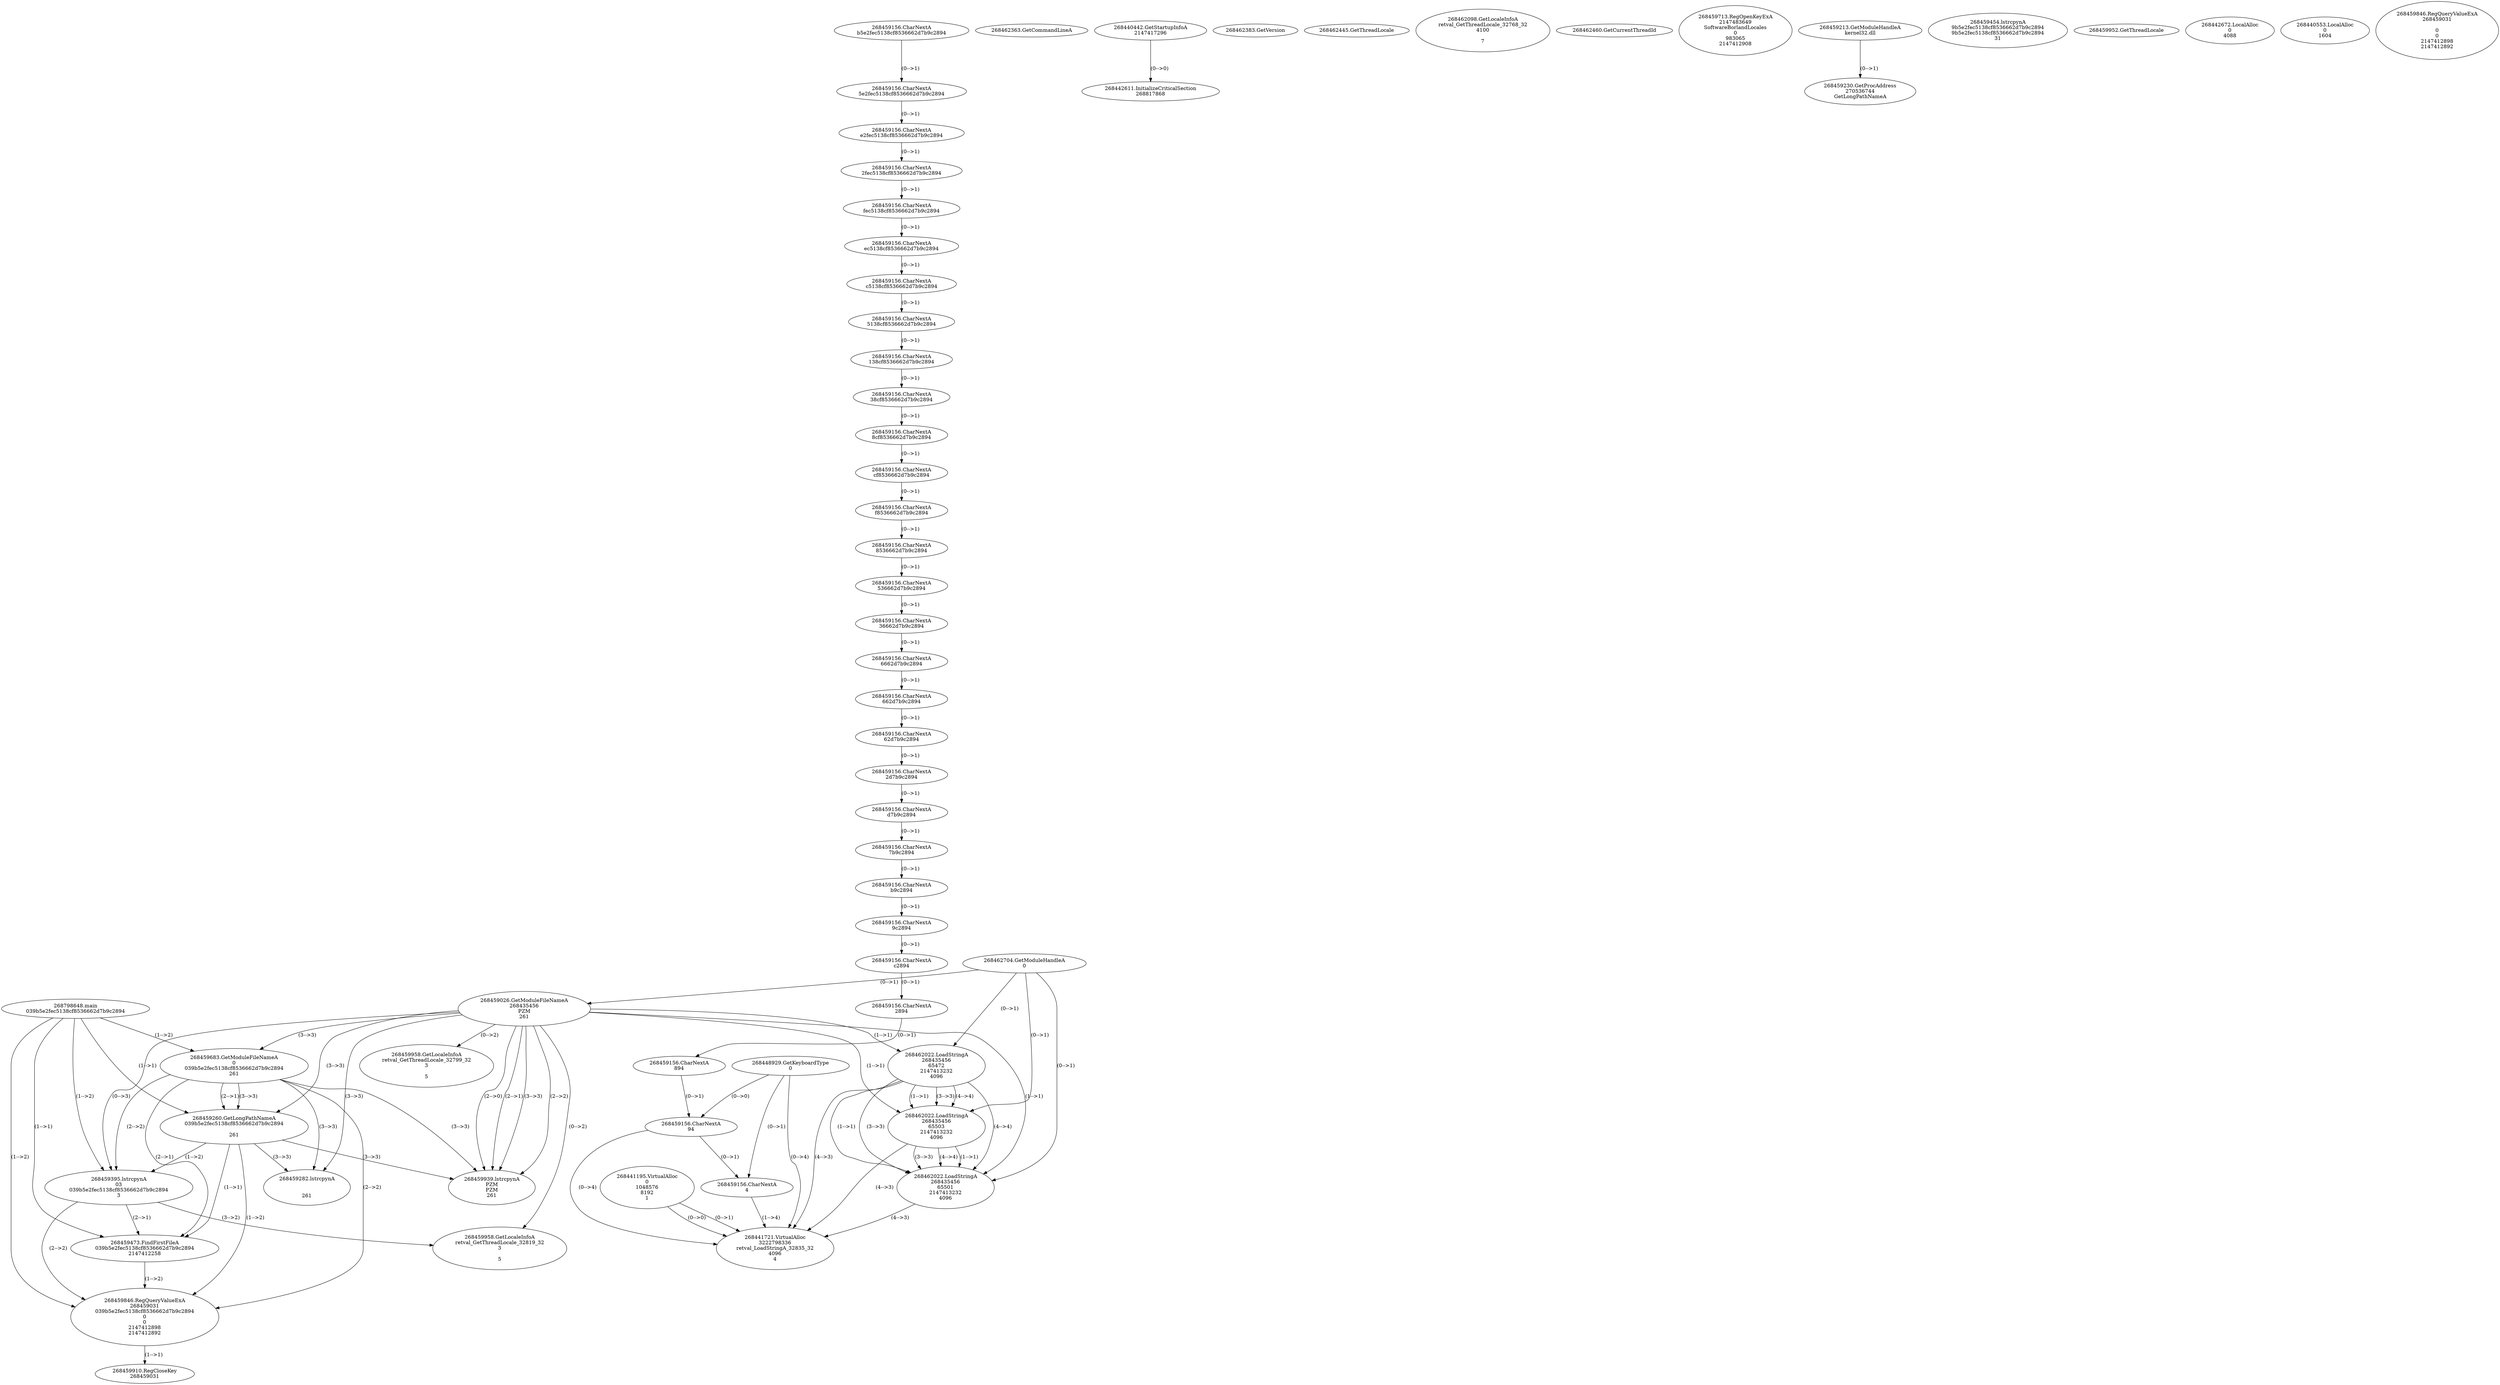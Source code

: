// Global SCDG with merge call
digraph {
	0 [label="268798648.main
039b5e2fec5138cf8536662d7b9c2894"]
	1 [label="268462704.GetModuleHandleA
0"]
	2 [label="268448929.GetKeyboardType
0"]
	3 [label="268462363.GetCommandLineA
"]
	4 [label="268440442.GetStartupInfoA
2147417296"]
	5 [label="268462383.GetVersion
"]
	6 [label="268462445.GetThreadLocale
"]
	7 [label="268462098.GetLocaleInfoA
retval_GetThreadLocale_32768_32
4100

7"]
	8 [label="268462460.GetCurrentThreadId
"]
	9 [label="268459026.GetModuleFileNameA
268435456
PZM
261"]
	1 -> 9 [label="(0-->1)"]
	10 [label="268459683.GetModuleFileNameA
0
039b5e2fec5138cf8536662d7b9c2894
261"]
	0 -> 10 [label="(1-->2)"]
	9 -> 10 [label="(3-->3)"]
	11 [label="268459713.RegOpenKeyExA
2147483649
Software\Borland\Locales
0
983065
2147412908"]
	12 [label="268459213.GetModuleHandleA
kernel32.dll"]
	13 [label="268459230.GetProcAddress
270536744
GetLongPathNameA"]
	12 -> 13 [label="(0-->1)"]
	14 [label="268459260.GetLongPathNameA
039b5e2fec5138cf8536662d7b9c2894

261"]
	0 -> 14 [label="(1-->1)"]
	10 -> 14 [label="(2-->1)"]
	9 -> 14 [label="(3-->3)"]
	10 -> 14 [label="(3-->3)"]
	15 [label="268459395.lstrcpynA
03
039b5e2fec5138cf8536662d7b9c2894
3"]
	0 -> 15 [label="(1-->2)"]
	10 -> 15 [label="(2-->2)"]
	14 -> 15 [label="(1-->2)"]
	9 -> 15 [label="(0-->3)"]
	16 [label="268459156.CharNextA
b5e2fec5138cf8536662d7b9c2894"]
	17 [label="268459156.CharNextA
5e2fec5138cf8536662d7b9c2894"]
	16 -> 17 [label="(0-->1)"]
	18 [label="268459156.CharNextA
e2fec5138cf8536662d7b9c2894"]
	17 -> 18 [label="(0-->1)"]
	19 [label="268459156.CharNextA
2fec5138cf8536662d7b9c2894"]
	18 -> 19 [label="(0-->1)"]
	20 [label="268459156.CharNextA
fec5138cf8536662d7b9c2894"]
	19 -> 20 [label="(0-->1)"]
	21 [label="268459156.CharNextA
ec5138cf8536662d7b9c2894"]
	20 -> 21 [label="(0-->1)"]
	22 [label="268459156.CharNextA
c5138cf8536662d7b9c2894"]
	21 -> 22 [label="(0-->1)"]
	23 [label="268459156.CharNextA
5138cf8536662d7b9c2894"]
	22 -> 23 [label="(0-->1)"]
	24 [label="268459156.CharNextA
138cf8536662d7b9c2894"]
	23 -> 24 [label="(0-->1)"]
	25 [label="268459156.CharNextA
38cf8536662d7b9c2894"]
	24 -> 25 [label="(0-->1)"]
	26 [label="268459156.CharNextA
8cf8536662d7b9c2894"]
	25 -> 26 [label="(0-->1)"]
	27 [label="268459156.CharNextA
cf8536662d7b9c2894"]
	26 -> 27 [label="(0-->1)"]
	28 [label="268459156.CharNextA
f8536662d7b9c2894"]
	27 -> 28 [label="(0-->1)"]
	29 [label="268459156.CharNextA
8536662d7b9c2894"]
	28 -> 29 [label="(0-->1)"]
	30 [label="268459156.CharNextA
536662d7b9c2894"]
	29 -> 30 [label="(0-->1)"]
	31 [label="268459156.CharNextA
36662d7b9c2894"]
	30 -> 31 [label="(0-->1)"]
	32 [label="268459156.CharNextA
6662d7b9c2894"]
	31 -> 32 [label="(0-->1)"]
	33 [label="268459156.CharNextA
662d7b9c2894"]
	32 -> 33 [label="(0-->1)"]
	34 [label="268459156.CharNextA
62d7b9c2894"]
	33 -> 34 [label="(0-->1)"]
	35 [label="268459156.CharNextA
2d7b9c2894"]
	34 -> 35 [label="(0-->1)"]
	36 [label="268459156.CharNextA
d7b9c2894"]
	35 -> 36 [label="(0-->1)"]
	37 [label="268459156.CharNextA
7b9c2894"]
	36 -> 37 [label="(0-->1)"]
	38 [label="268459156.CharNextA
b9c2894"]
	37 -> 38 [label="(0-->1)"]
	39 [label="268459156.CharNextA
9c2894"]
	38 -> 39 [label="(0-->1)"]
	40 [label="268459156.CharNextA
c2894"]
	39 -> 40 [label="(0-->1)"]
	41 [label="268459156.CharNextA
2894"]
	40 -> 41 [label="(0-->1)"]
	42 [label="268459156.CharNextA
894"]
	41 -> 42 [label="(0-->1)"]
	43 [label="268459156.CharNextA
94"]
	42 -> 43 [label="(0-->1)"]
	2 -> 43 [label="(0-->0)"]
	44 [label="268459156.CharNextA
4"]
	2 -> 44 [label="(0-->1)"]
	43 -> 44 [label="(0-->1)"]
	45 [label="268459454.lstrcpynA
9b5e2fec5138cf8536662d7b9c2894
9b5e2fec5138cf8536662d7b9c2894
31"]
	46 [label="268459473.FindFirstFileA
039b5e2fec5138cf8536662d7b9c2894
2147412258"]
	0 -> 46 [label="(1-->1)"]
	10 -> 46 [label="(2-->1)"]
	14 -> 46 [label="(1-->1)"]
	15 -> 46 [label="(2-->1)"]
	47 [label="268459846.RegQueryValueExA
268459031
039b5e2fec5138cf8536662d7b9c2894
0
0
2147412898
2147412892"]
	0 -> 47 [label="(1-->2)"]
	10 -> 47 [label="(2-->2)"]
	14 -> 47 [label="(1-->2)"]
	15 -> 47 [label="(2-->2)"]
	46 -> 47 [label="(1-->2)"]
	48 [label="268459910.RegCloseKey
268459031"]
	47 -> 48 [label="(1-->1)"]
	49 [label="268459939.lstrcpynA
PZM
PZM
261"]
	9 -> 49 [label="(2-->1)"]
	9 -> 49 [label="(2-->2)"]
	9 -> 49 [label="(3-->3)"]
	10 -> 49 [label="(3-->3)"]
	14 -> 49 [label="(3-->3)"]
	9 -> 49 [label="(2-->0)"]
	50 [label="268459952.GetThreadLocale
"]
	51 [label="268459958.GetLocaleInfoA
retval_GetThreadLocale_32819_32
3

5"]
	9 -> 51 [label="(0-->2)"]
	15 -> 51 [label="(3-->2)"]
	52 [label="268462022.LoadStringA
268435456
65472
2147413232
4096"]
	1 -> 52 [label="(0-->1)"]
	9 -> 52 [label="(1-->1)"]
	53 [label="268462022.LoadStringA
268435456
65503
2147413232
4096"]
	1 -> 53 [label="(0-->1)"]
	9 -> 53 [label="(1-->1)"]
	52 -> 53 [label="(1-->1)"]
	52 -> 53 [label="(3-->3)"]
	52 -> 53 [label="(4-->4)"]
	54 [label="268462022.LoadStringA
268435456
65501
2147413232
4096"]
	1 -> 54 [label="(0-->1)"]
	9 -> 54 [label="(1-->1)"]
	52 -> 54 [label="(1-->1)"]
	53 -> 54 [label="(1-->1)"]
	52 -> 54 [label="(3-->3)"]
	53 -> 54 [label="(3-->3)"]
	52 -> 54 [label="(4-->4)"]
	53 -> 54 [label="(4-->4)"]
	55 [label="268442611.InitializeCriticalSection
268817868"]
	4 -> 55 [label="(0-->0)"]
	56 [label="268442672.LocalAlloc
0
4088"]
	57 [label="268441195.VirtualAlloc
0
1048576
8192
1"]
	58 [label="268440553.LocalAlloc
0
1604"]
	59 [label="268441721.VirtualAlloc
3222798336
retval_LoadStringA_32835_32
4096
4"]
	57 -> 59 [label="(0-->1)"]
	52 -> 59 [label="(4-->3)"]
	53 -> 59 [label="(4-->3)"]
	54 -> 59 [label="(4-->3)"]
	2 -> 59 [label="(0-->4)"]
	43 -> 59 [label="(0-->4)"]
	44 -> 59 [label="(1-->4)"]
	57 -> 59 [label="(0-->0)"]
	60 [label="268459282.lstrcpynA


261"]
	9 -> 60 [label="(3-->3)"]
	10 -> 60 [label="(3-->3)"]
	14 -> 60 [label="(3-->3)"]
	61 [label="268459846.RegQueryValueExA
268459031

0
0
2147412898
2147412892"]
	62 [label="268459958.GetLocaleInfoA
retval_GetThreadLocale_32799_32
3

5"]
	9 -> 62 [label="(0-->2)"]
}
